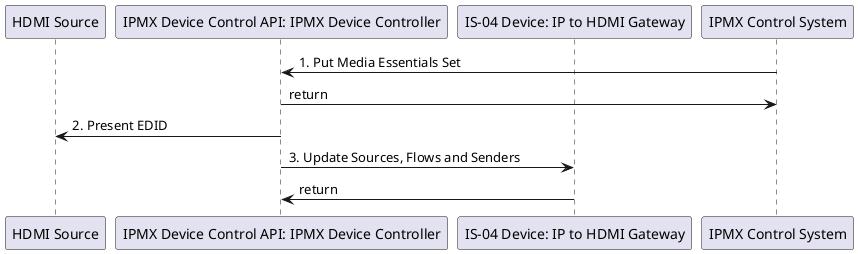 @startuml
skinparam BoxPadding 10

participant "HDMI Source"
participant "IPMX Device Control API: IPMX Device Controller"
participant "IS-04 Device: IP to HDMI Gateway"
participant "IPMX Control System"

"IPMX Control System" -> "IPMX Device Control API: IPMX Device Controller": 1. Put Media Essentials Set
"IPMX Control System" <- "IPMX Device Control API: IPMX Device Controller": return
"HDMI Source" <- "IPMX Device Control API: IPMX Device Controller": 2. Present EDID
"IS-04 Device: IP to HDMI Gateway" <- "IPMX Device Control API: IPMX Device Controller": 3. Update Sources, Flows and Senders
"IS-04 Device: IP to HDMI Gateway" -> "IPMX Device Control API: IPMX Device Controller": return
@enduml
